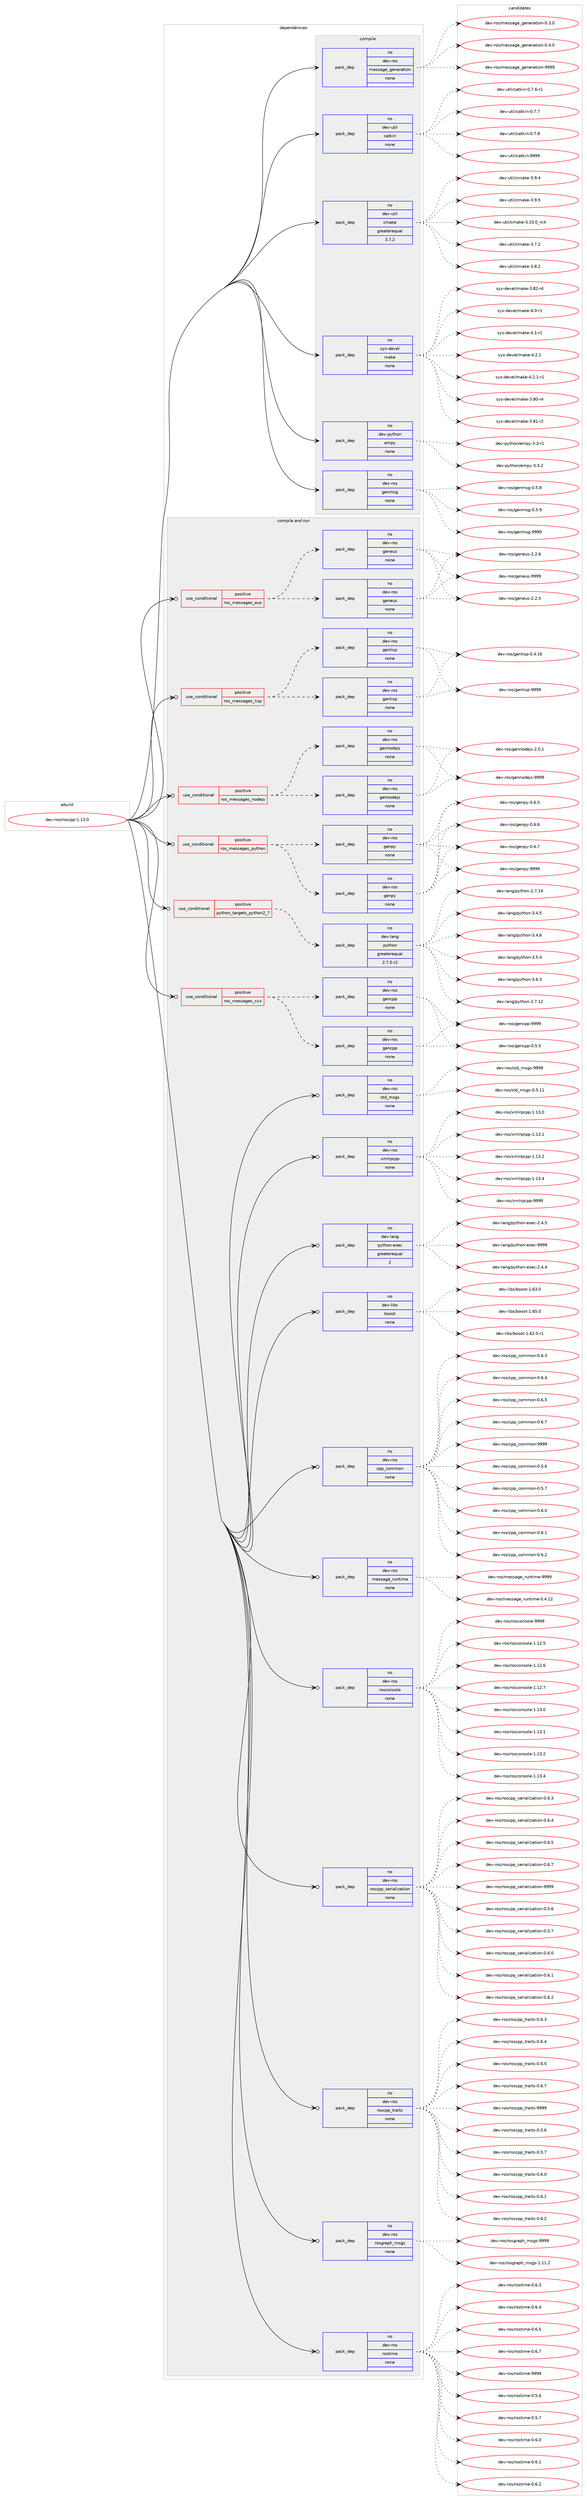 digraph prolog {

# *************
# Graph options
# *************

newrank=true;
concentrate=true;
compound=true;
graph [rankdir=LR,fontname=Helvetica,fontsize=10,ranksep=1.5];#, ranksep=2.5, nodesep=0.2];
edge  [arrowhead=vee];
node  [fontname=Helvetica,fontsize=10];

# **********
# The ebuild
# **********

subgraph cluster_leftcol {
color=gray;
rank=same;
label=<<i>ebuild</i>>;
id [label="dev-ros/roscpp-1.13.0", color=red, width=4, href="../dev-ros/roscpp-1.13.0.svg"];
}

# ****************
# The dependencies
# ****************

subgraph cluster_midcol {
color=gray;
label=<<i>dependencies</i>>;
subgraph cluster_compile {
fillcolor="#eeeeee";
style=filled;
label=<<i>compile</i>>;
subgraph pack158629 {
dependency209138 [label=<<TABLE BORDER="0" CELLBORDER="1" CELLSPACING="0" CELLPADDING="4" WIDTH="220"><TR><TD ROWSPAN="6" CELLPADDING="30">pack_dep</TD></TR><TR><TD WIDTH="110">no</TD></TR><TR><TD>dev-python</TD></TR><TR><TD>empy</TD></TR><TR><TD>none</TD></TR><TR><TD></TD></TR></TABLE>>, shape=none, color=blue];
}
id:e -> dependency209138:w [weight=20,style="solid",arrowhead="vee"];
subgraph pack158630 {
dependency209139 [label=<<TABLE BORDER="0" CELLBORDER="1" CELLSPACING="0" CELLPADDING="4" WIDTH="220"><TR><TD ROWSPAN="6" CELLPADDING="30">pack_dep</TD></TR><TR><TD WIDTH="110">no</TD></TR><TR><TD>dev-ros</TD></TR><TR><TD>genmsg</TD></TR><TR><TD>none</TD></TR><TR><TD></TD></TR></TABLE>>, shape=none, color=blue];
}
id:e -> dependency209139:w [weight=20,style="solid",arrowhead="vee"];
subgraph pack158631 {
dependency209140 [label=<<TABLE BORDER="0" CELLBORDER="1" CELLSPACING="0" CELLPADDING="4" WIDTH="220"><TR><TD ROWSPAN="6" CELLPADDING="30">pack_dep</TD></TR><TR><TD WIDTH="110">no</TD></TR><TR><TD>dev-ros</TD></TR><TR><TD>message_generation</TD></TR><TR><TD>none</TD></TR><TR><TD></TD></TR></TABLE>>, shape=none, color=blue];
}
id:e -> dependency209140:w [weight=20,style="solid",arrowhead="vee"];
subgraph pack158632 {
dependency209141 [label=<<TABLE BORDER="0" CELLBORDER="1" CELLSPACING="0" CELLPADDING="4" WIDTH="220"><TR><TD ROWSPAN="6" CELLPADDING="30">pack_dep</TD></TR><TR><TD WIDTH="110">no</TD></TR><TR><TD>dev-util</TD></TR><TR><TD>catkin</TD></TR><TR><TD>none</TD></TR><TR><TD></TD></TR></TABLE>>, shape=none, color=blue];
}
id:e -> dependency209141:w [weight=20,style="solid",arrowhead="vee"];
subgraph pack158633 {
dependency209142 [label=<<TABLE BORDER="0" CELLBORDER="1" CELLSPACING="0" CELLPADDING="4" WIDTH="220"><TR><TD ROWSPAN="6" CELLPADDING="30">pack_dep</TD></TR><TR><TD WIDTH="110">no</TD></TR><TR><TD>dev-util</TD></TR><TR><TD>cmake</TD></TR><TR><TD>greaterequal</TD></TR><TR><TD>3.7.2</TD></TR></TABLE>>, shape=none, color=blue];
}
id:e -> dependency209142:w [weight=20,style="solid",arrowhead="vee"];
subgraph pack158634 {
dependency209143 [label=<<TABLE BORDER="0" CELLBORDER="1" CELLSPACING="0" CELLPADDING="4" WIDTH="220"><TR><TD ROWSPAN="6" CELLPADDING="30">pack_dep</TD></TR><TR><TD WIDTH="110">no</TD></TR><TR><TD>sys-devel</TD></TR><TR><TD>make</TD></TR><TR><TD>none</TD></TR><TR><TD></TD></TR></TABLE>>, shape=none, color=blue];
}
id:e -> dependency209143:w [weight=20,style="solid",arrowhead="vee"];
}
subgraph cluster_compileandrun {
fillcolor="#eeeeee";
style=filled;
label=<<i>compile and run</i>>;
subgraph cond46522 {
dependency209144 [label=<<TABLE BORDER="0" CELLBORDER="1" CELLSPACING="0" CELLPADDING="4"><TR><TD ROWSPAN="3" CELLPADDING="10">use_conditional</TD></TR><TR><TD>positive</TD></TR><TR><TD>python_targets_python2_7</TD></TR></TABLE>>, shape=none, color=red];
subgraph pack158635 {
dependency209145 [label=<<TABLE BORDER="0" CELLBORDER="1" CELLSPACING="0" CELLPADDING="4" WIDTH="220"><TR><TD ROWSPAN="6" CELLPADDING="30">pack_dep</TD></TR><TR><TD WIDTH="110">no</TD></TR><TR><TD>dev-lang</TD></TR><TR><TD>python</TD></TR><TR><TD>greaterequal</TD></TR><TR><TD>2.7.5-r2</TD></TR></TABLE>>, shape=none, color=blue];
}
dependency209144:e -> dependency209145:w [weight=20,style="dashed",arrowhead="vee"];
}
id:e -> dependency209144:w [weight=20,style="solid",arrowhead="odotvee"];
subgraph cond46523 {
dependency209146 [label=<<TABLE BORDER="0" CELLBORDER="1" CELLSPACING="0" CELLPADDING="4"><TR><TD ROWSPAN="3" CELLPADDING="10">use_conditional</TD></TR><TR><TD>positive</TD></TR><TR><TD>ros_messages_cxx</TD></TR></TABLE>>, shape=none, color=red];
subgraph pack158636 {
dependency209147 [label=<<TABLE BORDER="0" CELLBORDER="1" CELLSPACING="0" CELLPADDING="4" WIDTH="220"><TR><TD ROWSPAN="6" CELLPADDING="30">pack_dep</TD></TR><TR><TD WIDTH="110">no</TD></TR><TR><TD>dev-ros</TD></TR><TR><TD>gencpp</TD></TR><TR><TD>none</TD></TR><TR><TD></TD></TR></TABLE>>, shape=none, color=blue];
}
dependency209146:e -> dependency209147:w [weight=20,style="dashed",arrowhead="vee"];
subgraph pack158637 {
dependency209148 [label=<<TABLE BORDER="0" CELLBORDER="1" CELLSPACING="0" CELLPADDING="4" WIDTH="220"><TR><TD ROWSPAN="6" CELLPADDING="30">pack_dep</TD></TR><TR><TD WIDTH="110">no</TD></TR><TR><TD>dev-ros</TD></TR><TR><TD>gencpp</TD></TR><TR><TD>none</TD></TR><TR><TD></TD></TR></TABLE>>, shape=none, color=blue];
}
dependency209146:e -> dependency209148:w [weight=20,style="dashed",arrowhead="vee"];
}
id:e -> dependency209146:w [weight=20,style="solid",arrowhead="odotvee"];
subgraph cond46524 {
dependency209149 [label=<<TABLE BORDER="0" CELLBORDER="1" CELLSPACING="0" CELLPADDING="4"><TR><TD ROWSPAN="3" CELLPADDING="10">use_conditional</TD></TR><TR><TD>positive</TD></TR><TR><TD>ros_messages_eus</TD></TR></TABLE>>, shape=none, color=red];
subgraph pack158638 {
dependency209150 [label=<<TABLE BORDER="0" CELLBORDER="1" CELLSPACING="0" CELLPADDING="4" WIDTH="220"><TR><TD ROWSPAN="6" CELLPADDING="30">pack_dep</TD></TR><TR><TD WIDTH="110">no</TD></TR><TR><TD>dev-ros</TD></TR><TR><TD>geneus</TD></TR><TR><TD>none</TD></TR><TR><TD></TD></TR></TABLE>>, shape=none, color=blue];
}
dependency209149:e -> dependency209150:w [weight=20,style="dashed",arrowhead="vee"];
subgraph pack158639 {
dependency209151 [label=<<TABLE BORDER="0" CELLBORDER="1" CELLSPACING="0" CELLPADDING="4" WIDTH="220"><TR><TD ROWSPAN="6" CELLPADDING="30">pack_dep</TD></TR><TR><TD WIDTH="110">no</TD></TR><TR><TD>dev-ros</TD></TR><TR><TD>geneus</TD></TR><TR><TD>none</TD></TR><TR><TD></TD></TR></TABLE>>, shape=none, color=blue];
}
dependency209149:e -> dependency209151:w [weight=20,style="dashed",arrowhead="vee"];
}
id:e -> dependency209149:w [weight=20,style="solid",arrowhead="odotvee"];
subgraph cond46525 {
dependency209152 [label=<<TABLE BORDER="0" CELLBORDER="1" CELLSPACING="0" CELLPADDING="4"><TR><TD ROWSPAN="3" CELLPADDING="10">use_conditional</TD></TR><TR><TD>positive</TD></TR><TR><TD>ros_messages_lisp</TD></TR></TABLE>>, shape=none, color=red];
subgraph pack158640 {
dependency209153 [label=<<TABLE BORDER="0" CELLBORDER="1" CELLSPACING="0" CELLPADDING="4" WIDTH="220"><TR><TD ROWSPAN="6" CELLPADDING="30">pack_dep</TD></TR><TR><TD WIDTH="110">no</TD></TR><TR><TD>dev-ros</TD></TR><TR><TD>genlisp</TD></TR><TR><TD>none</TD></TR><TR><TD></TD></TR></TABLE>>, shape=none, color=blue];
}
dependency209152:e -> dependency209153:w [weight=20,style="dashed",arrowhead="vee"];
subgraph pack158641 {
dependency209154 [label=<<TABLE BORDER="0" CELLBORDER="1" CELLSPACING="0" CELLPADDING="4" WIDTH="220"><TR><TD ROWSPAN="6" CELLPADDING="30">pack_dep</TD></TR><TR><TD WIDTH="110">no</TD></TR><TR><TD>dev-ros</TD></TR><TR><TD>genlisp</TD></TR><TR><TD>none</TD></TR><TR><TD></TD></TR></TABLE>>, shape=none, color=blue];
}
dependency209152:e -> dependency209154:w [weight=20,style="dashed",arrowhead="vee"];
}
id:e -> dependency209152:w [weight=20,style="solid",arrowhead="odotvee"];
subgraph cond46526 {
dependency209155 [label=<<TABLE BORDER="0" CELLBORDER="1" CELLSPACING="0" CELLPADDING="4"><TR><TD ROWSPAN="3" CELLPADDING="10">use_conditional</TD></TR><TR><TD>positive</TD></TR><TR><TD>ros_messages_nodejs</TD></TR></TABLE>>, shape=none, color=red];
subgraph pack158642 {
dependency209156 [label=<<TABLE BORDER="0" CELLBORDER="1" CELLSPACING="0" CELLPADDING="4" WIDTH="220"><TR><TD ROWSPAN="6" CELLPADDING="30">pack_dep</TD></TR><TR><TD WIDTH="110">no</TD></TR><TR><TD>dev-ros</TD></TR><TR><TD>gennodejs</TD></TR><TR><TD>none</TD></TR><TR><TD></TD></TR></TABLE>>, shape=none, color=blue];
}
dependency209155:e -> dependency209156:w [weight=20,style="dashed",arrowhead="vee"];
subgraph pack158643 {
dependency209157 [label=<<TABLE BORDER="0" CELLBORDER="1" CELLSPACING="0" CELLPADDING="4" WIDTH="220"><TR><TD ROWSPAN="6" CELLPADDING="30">pack_dep</TD></TR><TR><TD WIDTH="110">no</TD></TR><TR><TD>dev-ros</TD></TR><TR><TD>gennodejs</TD></TR><TR><TD>none</TD></TR><TR><TD></TD></TR></TABLE>>, shape=none, color=blue];
}
dependency209155:e -> dependency209157:w [weight=20,style="dashed",arrowhead="vee"];
}
id:e -> dependency209155:w [weight=20,style="solid",arrowhead="odotvee"];
subgraph cond46527 {
dependency209158 [label=<<TABLE BORDER="0" CELLBORDER="1" CELLSPACING="0" CELLPADDING="4"><TR><TD ROWSPAN="3" CELLPADDING="10">use_conditional</TD></TR><TR><TD>positive</TD></TR><TR><TD>ros_messages_python</TD></TR></TABLE>>, shape=none, color=red];
subgraph pack158644 {
dependency209159 [label=<<TABLE BORDER="0" CELLBORDER="1" CELLSPACING="0" CELLPADDING="4" WIDTH="220"><TR><TD ROWSPAN="6" CELLPADDING="30">pack_dep</TD></TR><TR><TD WIDTH="110">no</TD></TR><TR><TD>dev-ros</TD></TR><TR><TD>genpy</TD></TR><TR><TD>none</TD></TR><TR><TD></TD></TR></TABLE>>, shape=none, color=blue];
}
dependency209158:e -> dependency209159:w [weight=20,style="dashed",arrowhead="vee"];
subgraph pack158645 {
dependency209160 [label=<<TABLE BORDER="0" CELLBORDER="1" CELLSPACING="0" CELLPADDING="4" WIDTH="220"><TR><TD ROWSPAN="6" CELLPADDING="30">pack_dep</TD></TR><TR><TD WIDTH="110">no</TD></TR><TR><TD>dev-ros</TD></TR><TR><TD>genpy</TD></TR><TR><TD>none</TD></TR><TR><TD></TD></TR></TABLE>>, shape=none, color=blue];
}
dependency209158:e -> dependency209160:w [weight=20,style="dashed",arrowhead="vee"];
}
id:e -> dependency209158:w [weight=20,style="solid",arrowhead="odotvee"];
subgraph pack158646 {
dependency209161 [label=<<TABLE BORDER="0" CELLBORDER="1" CELLSPACING="0" CELLPADDING="4" WIDTH="220"><TR><TD ROWSPAN="6" CELLPADDING="30">pack_dep</TD></TR><TR><TD WIDTH="110">no</TD></TR><TR><TD>dev-lang</TD></TR><TR><TD>python-exec</TD></TR><TR><TD>greaterequal</TD></TR><TR><TD>2</TD></TR></TABLE>>, shape=none, color=blue];
}
id:e -> dependency209161:w [weight=20,style="solid",arrowhead="odotvee"];
subgraph pack158647 {
dependency209162 [label=<<TABLE BORDER="0" CELLBORDER="1" CELLSPACING="0" CELLPADDING="4" WIDTH="220"><TR><TD ROWSPAN="6" CELLPADDING="30">pack_dep</TD></TR><TR><TD WIDTH="110">no</TD></TR><TR><TD>dev-libs</TD></TR><TR><TD>boost</TD></TR><TR><TD>none</TD></TR><TR><TD></TD></TR></TABLE>>, shape=none, color=blue];
}
id:e -> dependency209162:w [weight=20,style="solid",arrowhead="odotvee"];
subgraph pack158648 {
dependency209163 [label=<<TABLE BORDER="0" CELLBORDER="1" CELLSPACING="0" CELLPADDING="4" WIDTH="220"><TR><TD ROWSPAN="6" CELLPADDING="30">pack_dep</TD></TR><TR><TD WIDTH="110">no</TD></TR><TR><TD>dev-ros</TD></TR><TR><TD>cpp_common</TD></TR><TR><TD>none</TD></TR><TR><TD></TD></TR></TABLE>>, shape=none, color=blue];
}
id:e -> dependency209163:w [weight=20,style="solid",arrowhead="odotvee"];
subgraph pack158649 {
dependency209164 [label=<<TABLE BORDER="0" CELLBORDER="1" CELLSPACING="0" CELLPADDING="4" WIDTH="220"><TR><TD ROWSPAN="6" CELLPADDING="30">pack_dep</TD></TR><TR><TD WIDTH="110">no</TD></TR><TR><TD>dev-ros</TD></TR><TR><TD>message_runtime</TD></TR><TR><TD>none</TD></TR><TR><TD></TD></TR></TABLE>>, shape=none, color=blue];
}
id:e -> dependency209164:w [weight=20,style="solid",arrowhead="odotvee"];
subgraph pack158650 {
dependency209165 [label=<<TABLE BORDER="0" CELLBORDER="1" CELLSPACING="0" CELLPADDING="4" WIDTH="220"><TR><TD ROWSPAN="6" CELLPADDING="30">pack_dep</TD></TR><TR><TD WIDTH="110">no</TD></TR><TR><TD>dev-ros</TD></TR><TR><TD>rosconsole</TD></TR><TR><TD>none</TD></TR><TR><TD></TD></TR></TABLE>>, shape=none, color=blue];
}
id:e -> dependency209165:w [weight=20,style="solid",arrowhead="odotvee"];
subgraph pack158651 {
dependency209166 [label=<<TABLE BORDER="0" CELLBORDER="1" CELLSPACING="0" CELLPADDING="4" WIDTH="220"><TR><TD ROWSPAN="6" CELLPADDING="30">pack_dep</TD></TR><TR><TD WIDTH="110">no</TD></TR><TR><TD>dev-ros</TD></TR><TR><TD>roscpp_serialization</TD></TR><TR><TD>none</TD></TR><TR><TD></TD></TR></TABLE>>, shape=none, color=blue];
}
id:e -> dependency209166:w [weight=20,style="solid",arrowhead="odotvee"];
subgraph pack158652 {
dependency209167 [label=<<TABLE BORDER="0" CELLBORDER="1" CELLSPACING="0" CELLPADDING="4" WIDTH="220"><TR><TD ROWSPAN="6" CELLPADDING="30">pack_dep</TD></TR><TR><TD WIDTH="110">no</TD></TR><TR><TD>dev-ros</TD></TR><TR><TD>roscpp_traits</TD></TR><TR><TD>none</TD></TR><TR><TD></TD></TR></TABLE>>, shape=none, color=blue];
}
id:e -> dependency209167:w [weight=20,style="solid",arrowhead="odotvee"];
subgraph pack158653 {
dependency209168 [label=<<TABLE BORDER="0" CELLBORDER="1" CELLSPACING="0" CELLPADDING="4" WIDTH="220"><TR><TD ROWSPAN="6" CELLPADDING="30">pack_dep</TD></TR><TR><TD WIDTH="110">no</TD></TR><TR><TD>dev-ros</TD></TR><TR><TD>rosgraph_msgs</TD></TR><TR><TD>none</TD></TR><TR><TD></TD></TR></TABLE>>, shape=none, color=blue];
}
id:e -> dependency209168:w [weight=20,style="solid",arrowhead="odotvee"];
subgraph pack158654 {
dependency209169 [label=<<TABLE BORDER="0" CELLBORDER="1" CELLSPACING="0" CELLPADDING="4" WIDTH="220"><TR><TD ROWSPAN="6" CELLPADDING="30">pack_dep</TD></TR><TR><TD WIDTH="110">no</TD></TR><TR><TD>dev-ros</TD></TR><TR><TD>rostime</TD></TR><TR><TD>none</TD></TR><TR><TD></TD></TR></TABLE>>, shape=none, color=blue];
}
id:e -> dependency209169:w [weight=20,style="solid",arrowhead="odotvee"];
subgraph pack158655 {
dependency209170 [label=<<TABLE BORDER="0" CELLBORDER="1" CELLSPACING="0" CELLPADDING="4" WIDTH="220"><TR><TD ROWSPAN="6" CELLPADDING="30">pack_dep</TD></TR><TR><TD WIDTH="110">no</TD></TR><TR><TD>dev-ros</TD></TR><TR><TD>std_msgs</TD></TR><TR><TD>none</TD></TR><TR><TD></TD></TR></TABLE>>, shape=none, color=blue];
}
id:e -> dependency209170:w [weight=20,style="solid",arrowhead="odotvee"];
subgraph pack158656 {
dependency209171 [label=<<TABLE BORDER="0" CELLBORDER="1" CELLSPACING="0" CELLPADDING="4" WIDTH="220"><TR><TD ROWSPAN="6" CELLPADDING="30">pack_dep</TD></TR><TR><TD WIDTH="110">no</TD></TR><TR><TD>dev-ros</TD></TR><TR><TD>xmlrpcpp</TD></TR><TR><TD>none</TD></TR><TR><TD></TD></TR></TABLE>>, shape=none, color=blue];
}
id:e -> dependency209171:w [weight=20,style="solid",arrowhead="odotvee"];
}
subgraph cluster_run {
fillcolor="#eeeeee";
style=filled;
label=<<i>run</i>>;
}
}

# **************
# The candidates
# **************

subgraph cluster_choices {
rank=same;
color=gray;
label=<<i>candidates</i>>;

subgraph choice158629 {
color=black;
nodesep=1;
choice1001011184511212111610411111047101109112121455146514511449 [label="dev-python/empy-3.3-r1", color=red, width=4,href="../dev-python/empy-3.3-r1.svg"];
choice1001011184511212111610411111047101109112121455146514650 [label="dev-python/empy-3.3.2", color=red, width=4,href="../dev-python/empy-3.3.2.svg"];
dependency209138:e -> choice1001011184511212111610411111047101109112121455146514511449:w [style=dotted,weight="100"];
dependency209138:e -> choice1001011184511212111610411111047101109112121455146514650:w [style=dotted,weight="100"];
}
subgraph choice158630 {
color=black;
nodesep=1;
choice1001011184511411111547103101110109115103454846534656 [label="dev-ros/genmsg-0.5.8", color=red, width=4,href="../dev-ros/genmsg-0.5.8.svg"];
choice1001011184511411111547103101110109115103454846534657 [label="dev-ros/genmsg-0.5.9", color=red, width=4,href="../dev-ros/genmsg-0.5.9.svg"];
choice10010111845114111115471031011101091151034557575757 [label="dev-ros/genmsg-9999", color=red, width=4,href="../dev-ros/genmsg-9999.svg"];
dependency209139:e -> choice1001011184511411111547103101110109115103454846534656:w [style=dotted,weight="100"];
dependency209139:e -> choice1001011184511411111547103101110109115103454846534657:w [style=dotted,weight="100"];
dependency209139:e -> choice10010111845114111115471031011101091151034557575757:w [style=dotted,weight="100"];
}
subgraph choice158631 {
color=black;
nodesep=1;
choice1001011184511411111547109101115115971031019510310111010111497116105111110454846514648 [label="dev-ros/message_generation-0.3.0", color=red, width=4,href="../dev-ros/message_generation-0.3.0.svg"];
choice1001011184511411111547109101115115971031019510310111010111497116105111110454846524648 [label="dev-ros/message_generation-0.4.0", color=red, width=4,href="../dev-ros/message_generation-0.4.0.svg"];
choice10010111845114111115471091011151159710310195103101110101114971161051111104557575757 [label="dev-ros/message_generation-9999", color=red, width=4,href="../dev-ros/message_generation-9999.svg"];
dependency209140:e -> choice1001011184511411111547109101115115971031019510310111010111497116105111110454846514648:w [style=dotted,weight="100"];
dependency209140:e -> choice1001011184511411111547109101115115971031019510310111010111497116105111110454846524648:w [style=dotted,weight="100"];
dependency209140:e -> choice10010111845114111115471091011151159710310195103101110101114971161051111104557575757:w [style=dotted,weight="100"];
}
subgraph choice158632 {
color=black;
nodesep=1;
choice100101118451171161051084799971161071051104548465546544511449 [label="dev-util/catkin-0.7.6-r1", color=red, width=4,href="../dev-util/catkin-0.7.6-r1.svg"];
choice10010111845117116105108479997116107105110454846554655 [label="dev-util/catkin-0.7.7", color=red, width=4,href="../dev-util/catkin-0.7.7.svg"];
choice10010111845117116105108479997116107105110454846554656 [label="dev-util/catkin-0.7.8", color=red, width=4,href="../dev-util/catkin-0.7.8.svg"];
choice100101118451171161051084799971161071051104557575757 [label="dev-util/catkin-9999", color=red, width=4,href="../dev-util/catkin-9999.svg"];
dependency209141:e -> choice100101118451171161051084799971161071051104548465546544511449:w [style=dotted,weight="100"];
dependency209141:e -> choice10010111845117116105108479997116107105110454846554655:w [style=dotted,weight="100"];
dependency209141:e -> choice10010111845117116105108479997116107105110454846554656:w [style=dotted,weight="100"];
dependency209141:e -> choice100101118451171161051084799971161071051104557575757:w [style=dotted,weight="100"];
}
subgraph choice158633 {
color=black;
nodesep=1;
choice1001011184511711610510847991099710710145514649484648951149952 [label="dev-util/cmake-3.10.0_rc4", color=red, width=4,href="../dev-util/cmake-3.10.0_rc4.svg"];
choice10010111845117116105108479910997107101455146554650 [label="dev-util/cmake-3.7.2", color=red, width=4,href="../dev-util/cmake-3.7.2.svg"];
choice10010111845117116105108479910997107101455146564650 [label="dev-util/cmake-3.8.2", color=red, width=4,href="../dev-util/cmake-3.8.2.svg"];
choice10010111845117116105108479910997107101455146574652 [label="dev-util/cmake-3.9.4", color=red, width=4,href="../dev-util/cmake-3.9.4.svg"];
choice10010111845117116105108479910997107101455146574653 [label="dev-util/cmake-3.9.5", color=red, width=4,href="../dev-util/cmake-3.9.5.svg"];
dependency209142:e -> choice1001011184511711610510847991099710710145514649484648951149952:w [style=dotted,weight="100"];
dependency209142:e -> choice10010111845117116105108479910997107101455146554650:w [style=dotted,weight="100"];
dependency209142:e -> choice10010111845117116105108479910997107101455146564650:w [style=dotted,weight="100"];
dependency209142:e -> choice10010111845117116105108479910997107101455146574652:w [style=dotted,weight="100"];
dependency209142:e -> choice10010111845117116105108479910997107101455146574653:w [style=dotted,weight="100"];
}
subgraph choice158634 {
color=black;
nodesep=1;
choice11512111545100101118101108471099710710145514656484511452 [label="sys-devel/make-3.80-r4", color=red, width=4,href="../sys-devel/make-3.80-r4.svg"];
choice11512111545100101118101108471099710710145514656494511450 [label="sys-devel/make-3.81-r2", color=red, width=4,href="../sys-devel/make-3.81-r2.svg"];
choice11512111545100101118101108471099710710145514656504511452 [label="sys-devel/make-3.82-r4", color=red, width=4,href="../sys-devel/make-3.82-r4.svg"];
choice115121115451001011181011084710997107101455246484511449 [label="sys-devel/make-4.0-r1", color=red, width=4,href="../sys-devel/make-4.0-r1.svg"];
choice115121115451001011181011084710997107101455246494511449 [label="sys-devel/make-4.1-r1", color=red, width=4,href="../sys-devel/make-4.1-r1.svg"];
choice115121115451001011181011084710997107101455246504649 [label="sys-devel/make-4.2.1", color=red, width=4,href="../sys-devel/make-4.2.1.svg"];
choice1151211154510010111810110847109971071014552465046494511449 [label="sys-devel/make-4.2.1-r1", color=red, width=4,href="../sys-devel/make-4.2.1-r1.svg"];
dependency209143:e -> choice11512111545100101118101108471099710710145514656484511452:w [style=dotted,weight="100"];
dependency209143:e -> choice11512111545100101118101108471099710710145514656494511450:w [style=dotted,weight="100"];
dependency209143:e -> choice11512111545100101118101108471099710710145514656504511452:w [style=dotted,weight="100"];
dependency209143:e -> choice115121115451001011181011084710997107101455246484511449:w [style=dotted,weight="100"];
dependency209143:e -> choice115121115451001011181011084710997107101455246494511449:w [style=dotted,weight="100"];
dependency209143:e -> choice115121115451001011181011084710997107101455246504649:w [style=dotted,weight="100"];
dependency209143:e -> choice1151211154510010111810110847109971071014552465046494511449:w [style=dotted,weight="100"];
}
subgraph choice158635 {
color=black;
nodesep=1;
choice10010111845108971101034711212111610411111045504655464950 [label="dev-lang/python-2.7.12", color=red, width=4,href="../dev-lang/python-2.7.12.svg"];
choice10010111845108971101034711212111610411111045504655464952 [label="dev-lang/python-2.7.14", color=red, width=4,href="../dev-lang/python-2.7.14.svg"];
choice100101118451089711010347112121116104111110455146524653 [label="dev-lang/python-3.4.5", color=red, width=4,href="../dev-lang/python-3.4.5.svg"];
choice100101118451089711010347112121116104111110455146524654 [label="dev-lang/python-3.4.6", color=red, width=4,href="../dev-lang/python-3.4.6.svg"];
choice100101118451089711010347112121116104111110455146534652 [label="dev-lang/python-3.5.4", color=red, width=4,href="../dev-lang/python-3.5.4.svg"];
choice100101118451089711010347112121116104111110455146544651 [label="dev-lang/python-3.6.3", color=red, width=4,href="../dev-lang/python-3.6.3.svg"];
dependency209145:e -> choice10010111845108971101034711212111610411111045504655464950:w [style=dotted,weight="100"];
dependency209145:e -> choice10010111845108971101034711212111610411111045504655464952:w [style=dotted,weight="100"];
dependency209145:e -> choice100101118451089711010347112121116104111110455146524653:w [style=dotted,weight="100"];
dependency209145:e -> choice100101118451089711010347112121116104111110455146524654:w [style=dotted,weight="100"];
dependency209145:e -> choice100101118451089711010347112121116104111110455146534652:w [style=dotted,weight="100"];
dependency209145:e -> choice100101118451089711010347112121116104111110455146544651:w [style=dotted,weight="100"];
}
subgraph choice158636 {
color=black;
nodesep=1;
choice100101118451141111154710310111099112112454846534653 [label="dev-ros/gencpp-0.5.5", color=red, width=4,href="../dev-ros/gencpp-0.5.5.svg"];
choice1001011184511411111547103101110991121124557575757 [label="dev-ros/gencpp-9999", color=red, width=4,href="../dev-ros/gencpp-9999.svg"];
dependency209147:e -> choice100101118451141111154710310111099112112454846534653:w [style=dotted,weight="100"];
dependency209147:e -> choice1001011184511411111547103101110991121124557575757:w [style=dotted,weight="100"];
}
subgraph choice158637 {
color=black;
nodesep=1;
choice100101118451141111154710310111099112112454846534653 [label="dev-ros/gencpp-0.5.5", color=red, width=4,href="../dev-ros/gencpp-0.5.5.svg"];
choice1001011184511411111547103101110991121124557575757 [label="dev-ros/gencpp-9999", color=red, width=4,href="../dev-ros/gencpp-9999.svg"];
dependency209148:e -> choice100101118451141111154710310111099112112454846534653:w [style=dotted,weight="100"];
dependency209148:e -> choice1001011184511411111547103101110991121124557575757:w [style=dotted,weight="100"];
}
subgraph choice158638 {
color=black;
nodesep=1;
choice1001011184511411111547103101110101117115455046504653 [label="dev-ros/geneus-2.2.5", color=red, width=4,href="../dev-ros/geneus-2.2.5.svg"];
choice1001011184511411111547103101110101117115455046504654 [label="dev-ros/geneus-2.2.6", color=red, width=4,href="../dev-ros/geneus-2.2.6.svg"];
choice10010111845114111115471031011101011171154557575757 [label="dev-ros/geneus-9999", color=red, width=4,href="../dev-ros/geneus-9999.svg"];
dependency209150:e -> choice1001011184511411111547103101110101117115455046504653:w [style=dotted,weight="100"];
dependency209150:e -> choice1001011184511411111547103101110101117115455046504654:w [style=dotted,weight="100"];
dependency209150:e -> choice10010111845114111115471031011101011171154557575757:w [style=dotted,weight="100"];
}
subgraph choice158639 {
color=black;
nodesep=1;
choice1001011184511411111547103101110101117115455046504653 [label="dev-ros/geneus-2.2.5", color=red, width=4,href="../dev-ros/geneus-2.2.5.svg"];
choice1001011184511411111547103101110101117115455046504654 [label="dev-ros/geneus-2.2.6", color=red, width=4,href="../dev-ros/geneus-2.2.6.svg"];
choice10010111845114111115471031011101011171154557575757 [label="dev-ros/geneus-9999", color=red, width=4,href="../dev-ros/geneus-9999.svg"];
dependency209151:e -> choice1001011184511411111547103101110101117115455046504653:w [style=dotted,weight="100"];
dependency209151:e -> choice1001011184511411111547103101110101117115455046504654:w [style=dotted,weight="100"];
dependency209151:e -> choice10010111845114111115471031011101011171154557575757:w [style=dotted,weight="100"];
}
subgraph choice158640 {
color=black;
nodesep=1;
choice100101118451141111154710310111010810511511245484652464954 [label="dev-ros/genlisp-0.4.16", color=red, width=4,href="../dev-ros/genlisp-0.4.16.svg"];
choice10010111845114111115471031011101081051151124557575757 [label="dev-ros/genlisp-9999", color=red, width=4,href="../dev-ros/genlisp-9999.svg"];
dependency209153:e -> choice100101118451141111154710310111010810511511245484652464954:w [style=dotted,weight="100"];
dependency209153:e -> choice10010111845114111115471031011101081051151124557575757:w [style=dotted,weight="100"];
}
subgraph choice158641 {
color=black;
nodesep=1;
choice100101118451141111154710310111010810511511245484652464954 [label="dev-ros/genlisp-0.4.16", color=red, width=4,href="../dev-ros/genlisp-0.4.16.svg"];
choice10010111845114111115471031011101081051151124557575757 [label="dev-ros/genlisp-9999", color=red, width=4,href="../dev-ros/genlisp-9999.svg"];
dependency209154:e -> choice100101118451141111154710310111010810511511245484652464954:w [style=dotted,weight="100"];
dependency209154:e -> choice10010111845114111115471031011101081051151124557575757:w [style=dotted,weight="100"];
}
subgraph choice158642 {
color=black;
nodesep=1;
choice1001011184511411111547103101110110111100101106115455046484649 [label="dev-ros/gennodejs-2.0.1", color=red, width=4,href="../dev-ros/gennodejs-2.0.1.svg"];
choice10010111845114111115471031011101101111001011061154557575757 [label="dev-ros/gennodejs-9999", color=red, width=4,href="../dev-ros/gennodejs-9999.svg"];
dependency209156:e -> choice1001011184511411111547103101110110111100101106115455046484649:w [style=dotted,weight="100"];
dependency209156:e -> choice10010111845114111115471031011101101111001011061154557575757:w [style=dotted,weight="100"];
}
subgraph choice158643 {
color=black;
nodesep=1;
choice1001011184511411111547103101110110111100101106115455046484649 [label="dev-ros/gennodejs-2.0.1", color=red, width=4,href="../dev-ros/gennodejs-2.0.1.svg"];
choice10010111845114111115471031011101101111001011061154557575757 [label="dev-ros/gennodejs-9999", color=red, width=4,href="../dev-ros/gennodejs-9999.svg"];
dependency209157:e -> choice1001011184511411111547103101110110111100101106115455046484649:w [style=dotted,weight="100"];
dependency209157:e -> choice10010111845114111115471031011101101111001011061154557575757:w [style=dotted,weight="100"];
}
subgraph choice158644 {
color=black;
nodesep=1;
choice1001011184511411111547103101110112121454846544653 [label="dev-ros/genpy-0.6.5", color=red, width=4,href="../dev-ros/genpy-0.6.5.svg"];
choice1001011184511411111547103101110112121454846544654 [label="dev-ros/genpy-0.6.6", color=red, width=4,href="../dev-ros/genpy-0.6.6.svg"];
choice1001011184511411111547103101110112121454846544655 [label="dev-ros/genpy-0.6.7", color=red, width=4,href="../dev-ros/genpy-0.6.7.svg"];
choice10010111845114111115471031011101121214557575757 [label="dev-ros/genpy-9999", color=red, width=4,href="../dev-ros/genpy-9999.svg"];
dependency209159:e -> choice1001011184511411111547103101110112121454846544653:w [style=dotted,weight="100"];
dependency209159:e -> choice1001011184511411111547103101110112121454846544654:w [style=dotted,weight="100"];
dependency209159:e -> choice1001011184511411111547103101110112121454846544655:w [style=dotted,weight="100"];
dependency209159:e -> choice10010111845114111115471031011101121214557575757:w [style=dotted,weight="100"];
}
subgraph choice158645 {
color=black;
nodesep=1;
choice1001011184511411111547103101110112121454846544653 [label="dev-ros/genpy-0.6.5", color=red, width=4,href="../dev-ros/genpy-0.6.5.svg"];
choice1001011184511411111547103101110112121454846544654 [label="dev-ros/genpy-0.6.6", color=red, width=4,href="../dev-ros/genpy-0.6.6.svg"];
choice1001011184511411111547103101110112121454846544655 [label="dev-ros/genpy-0.6.7", color=red, width=4,href="../dev-ros/genpy-0.6.7.svg"];
choice10010111845114111115471031011101121214557575757 [label="dev-ros/genpy-9999", color=red, width=4,href="../dev-ros/genpy-9999.svg"];
dependency209160:e -> choice1001011184511411111547103101110112121454846544653:w [style=dotted,weight="100"];
dependency209160:e -> choice1001011184511411111547103101110112121454846544654:w [style=dotted,weight="100"];
dependency209160:e -> choice1001011184511411111547103101110112121454846544655:w [style=dotted,weight="100"];
dependency209160:e -> choice10010111845114111115471031011101121214557575757:w [style=dotted,weight="100"];
}
subgraph choice158646 {
color=black;
nodesep=1;
choice1001011184510897110103471121211161041111104510112010199455046524652 [label="dev-lang/python-exec-2.4.4", color=red, width=4,href="../dev-lang/python-exec-2.4.4.svg"];
choice1001011184510897110103471121211161041111104510112010199455046524653 [label="dev-lang/python-exec-2.4.5", color=red, width=4,href="../dev-lang/python-exec-2.4.5.svg"];
choice10010111845108971101034711212111610411111045101120101994557575757 [label="dev-lang/python-exec-9999", color=red, width=4,href="../dev-lang/python-exec-9999.svg"];
dependency209161:e -> choice1001011184510897110103471121211161041111104510112010199455046524652:w [style=dotted,weight="100"];
dependency209161:e -> choice1001011184510897110103471121211161041111104510112010199455046524653:w [style=dotted,weight="100"];
dependency209161:e -> choice10010111845108971101034711212111610411111045101120101994557575757:w [style=dotted,weight="100"];
}
subgraph choice158647 {
color=black;
nodesep=1;
choice10010111845108105981154798111111115116454946545046484511449 [label="dev-libs/boost-1.62.0-r1", color=red, width=4,href="../dev-libs/boost-1.62.0-r1.svg"];
choice1001011184510810598115479811111111511645494654514648 [label="dev-libs/boost-1.63.0", color=red, width=4,href="../dev-libs/boost-1.63.0.svg"];
choice1001011184510810598115479811111111511645494654534648 [label="dev-libs/boost-1.65.0", color=red, width=4,href="../dev-libs/boost-1.65.0.svg"];
dependency209162:e -> choice10010111845108105981154798111111115116454946545046484511449:w [style=dotted,weight="100"];
dependency209162:e -> choice1001011184510810598115479811111111511645494654514648:w [style=dotted,weight="100"];
dependency209162:e -> choice1001011184510810598115479811111111511645494654534648:w [style=dotted,weight="100"];
}
subgraph choice158648 {
color=black;
nodesep=1;
choice1001011184511411111547991121129599111109109111110454846534654 [label="dev-ros/cpp_common-0.5.6", color=red, width=4,href="../dev-ros/cpp_common-0.5.6.svg"];
choice1001011184511411111547991121129599111109109111110454846534655 [label="dev-ros/cpp_common-0.5.7", color=red, width=4,href="../dev-ros/cpp_common-0.5.7.svg"];
choice1001011184511411111547991121129599111109109111110454846544648 [label="dev-ros/cpp_common-0.6.0", color=red, width=4,href="../dev-ros/cpp_common-0.6.0.svg"];
choice1001011184511411111547991121129599111109109111110454846544649 [label="dev-ros/cpp_common-0.6.1", color=red, width=4,href="../dev-ros/cpp_common-0.6.1.svg"];
choice1001011184511411111547991121129599111109109111110454846544650 [label="dev-ros/cpp_common-0.6.2", color=red, width=4,href="../dev-ros/cpp_common-0.6.2.svg"];
choice1001011184511411111547991121129599111109109111110454846544651 [label="dev-ros/cpp_common-0.6.3", color=red, width=4,href="../dev-ros/cpp_common-0.6.3.svg"];
choice1001011184511411111547991121129599111109109111110454846544652 [label="dev-ros/cpp_common-0.6.4", color=red, width=4,href="../dev-ros/cpp_common-0.6.4.svg"];
choice1001011184511411111547991121129599111109109111110454846544653 [label="dev-ros/cpp_common-0.6.5", color=red, width=4,href="../dev-ros/cpp_common-0.6.5.svg"];
choice1001011184511411111547991121129599111109109111110454846544655 [label="dev-ros/cpp_common-0.6.7", color=red, width=4,href="../dev-ros/cpp_common-0.6.7.svg"];
choice10010111845114111115479911211295991111091091111104557575757 [label="dev-ros/cpp_common-9999", color=red, width=4,href="../dev-ros/cpp_common-9999.svg"];
dependency209163:e -> choice1001011184511411111547991121129599111109109111110454846534654:w [style=dotted,weight="100"];
dependency209163:e -> choice1001011184511411111547991121129599111109109111110454846534655:w [style=dotted,weight="100"];
dependency209163:e -> choice1001011184511411111547991121129599111109109111110454846544648:w [style=dotted,weight="100"];
dependency209163:e -> choice1001011184511411111547991121129599111109109111110454846544649:w [style=dotted,weight="100"];
dependency209163:e -> choice1001011184511411111547991121129599111109109111110454846544650:w [style=dotted,weight="100"];
dependency209163:e -> choice1001011184511411111547991121129599111109109111110454846544651:w [style=dotted,weight="100"];
dependency209163:e -> choice1001011184511411111547991121129599111109109111110454846544652:w [style=dotted,weight="100"];
dependency209163:e -> choice1001011184511411111547991121129599111109109111110454846544653:w [style=dotted,weight="100"];
dependency209163:e -> choice1001011184511411111547991121129599111109109111110454846544655:w [style=dotted,weight="100"];
dependency209163:e -> choice10010111845114111115479911211295991111091091111104557575757:w [style=dotted,weight="100"];
}
subgraph choice158649 {
color=black;
nodesep=1;
choice1001011184511411111547109101115115971031019511411711011610510910145484652464950 [label="dev-ros/message_runtime-0.4.12", color=red, width=4,href="../dev-ros/message_runtime-0.4.12.svg"];
choice100101118451141111154710910111511597103101951141171101161051091014557575757 [label="dev-ros/message_runtime-9999", color=red, width=4,href="../dev-ros/message_runtime-9999.svg"];
dependency209164:e -> choice1001011184511411111547109101115115971031019511411711011610510910145484652464950:w [style=dotted,weight="100"];
dependency209164:e -> choice100101118451141111154710910111511597103101951141171101161051091014557575757:w [style=dotted,weight="100"];
}
subgraph choice158650 {
color=black;
nodesep=1;
choice10010111845114111115471141111159911111011511110810145494649504653 [label="dev-ros/rosconsole-1.12.5", color=red, width=4,href="../dev-ros/rosconsole-1.12.5.svg"];
choice10010111845114111115471141111159911111011511110810145494649504654 [label="dev-ros/rosconsole-1.12.6", color=red, width=4,href="../dev-ros/rosconsole-1.12.6.svg"];
choice10010111845114111115471141111159911111011511110810145494649504655 [label="dev-ros/rosconsole-1.12.7", color=red, width=4,href="../dev-ros/rosconsole-1.12.7.svg"];
choice10010111845114111115471141111159911111011511110810145494649514648 [label="dev-ros/rosconsole-1.13.0", color=red, width=4,href="../dev-ros/rosconsole-1.13.0.svg"];
choice10010111845114111115471141111159911111011511110810145494649514649 [label="dev-ros/rosconsole-1.13.1", color=red, width=4,href="../dev-ros/rosconsole-1.13.1.svg"];
choice10010111845114111115471141111159911111011511110810145494649514650 [label="dev-ros/rosconsole-1.13.2", color=red, width=4,href="../dev-ros/rosconsole-1.13.2.svg"];
choice10010111845114111115471141111159911111011511110810145494649514652 [label="dev-ros/rosconsole-1.13.4", color=red, width=4,href="../dev-ros/rosconsole-1.13.4.svg"];
choice1001011184511411111547114111115991111101151111081014557575757 [label="dev-ros/rosconsole-9999", color=red, width=4,href="../dev-ros/rosconsole-9999.svg"];
dependency209165:e -> choice10010111845114111115471141111159911111011511110810145494649504653:w [style=dotted,weight="100"];
dependency209165:e -> choice10010111845114111115471141111159911111011511110810145494649504654:w [style=dotted,weight="100"];
dependency209165:e -> choice10010111845114111115471141111159911111011511110810145494649504655:w [style=dotted,weight="100"];
dependency209165:e -> choice10010111845114111115471141111159911111011511110810145494649514648:w [style=dotted,weight="100"];
dependency209165:e -> choice10010111845114111115471141111159911111011511110810145494649514649:w [style=dotted,weight="100"];
dependency209165:e -> choice10010111845114111115471141111159911111011511110810145494649514650:w [style=dotted,weight="100"];
dependency209165:e -> choice10010111845114111115471141111159911111011511110810145494649514652:w [style=dotted,weight="100"];
dependency209165:e -> choice1001011184511411111547114111115991111101151111081014557575757:w [style=dotted,weight="100"];
}
subgraph choice158651 {
color=black;
nodesep=1;
choice100101118451141111154711411111599112112951151011141059710810512297116105111110454846534654 [label="dev-ros/roscpp_serialization-0.5.6", color=red, width=4,href="../dev-ros/roscpp_serialization-0.5.6.svg"];
choice100101118451141111154711411111599112112951151011141059710810512297116105111110454846534655 [label="dev-ros/roscpp_serialization-0.5.7", color=red, width=4,href="../dev-ros/roscpp_serialization-0.5.7.svg"];
choice100101118451141111154711411111599112112951151011141059710810512297116105111110454846544648 [label="dev-ros/roscpp_serialization-0.6.0", color=red, width=4,href="../dev-ros/roscpp_serialization-0.6.0.svg"];
choice100101118451141111154711411111599112112951151011141059710810512297116105111110454846544649 [label="dev-ros/roscpp_serialization-0.6.1", color=red, width=4,href="../dev-ros/roscpp_serialization-0.6.1.svg"];
choice100101118451141111154711411111599112112951151011141059710810512297116105111110454846544650 [label="dev-ros/roscpp_serialization-0.6.2", color=red, width=4,href="../dev-ros/roscpp_serialization-0.6.2.svg"];
choice100101118451141111154711411111599112112951151011141059710810512297116105111110454846544651 [label="dev-ros/roscpp_serialization-0.6.3", color=red, width=4,href="../dev-ros/roscpp_serialization-0.6.3.svg"];
choice100101118451141111154711411111599112112951151011141059710810512297116105111110454846544652 [label="dev-ros/roscpp_serialization-0.6.4", color=red, width=4,href="../dev-ros/roscpp_serialization-0.6.4.svg"];
choice100101118451141111154711411111599112112951151011141059710810512297116105111110454846544653 [label="dev-ros/roscpp_serialization-0.6.5", color=red, width=4,href="../dev-ros/roscpp_serialization-0.6.5.svg"];
choice100101118451141111154711411111599112112951151011141059710810512297116105111110454846544655 [label="dev-ros/roscpp_serialization-0.6.7", color=red, width=4,href="../dev-ros/roscpp_serialization-0.6.7.svg"];
choice1001011184511411111547114111115991121129511510111410597108105122971161051111104557575757 [label="dev-ros/roscpp_serialization-9999", color=red, width=4,href="../dev-ros/roscpp_serialization-9999.svg"];
dependency209166:e -> choice100101118451141111154711411111599112112951151011141059710810512297116105111110454846534654:w [style=dotted,weight="100"];
dependency209166:e -> choice100101118451141111154711411111599112112951151011141059710810512297116105111110454846534655:w [style=dotted,weight="100"];
dependency209166:e -> choice100101118451141111154711411111599112112951151011141059710810512297116105111110454846544648:w [style=dotted,weight="100"];
dependency209166:e -> choice100101118451141111154711411111599112112951151011141059710810512297116105111110454846544649:w [style=dotted,weight="100"];
dependency209166:e -> choice100101118451141111154711411111599112112951151011141059710810512297116105111110454846544650:w [style=dotted,weight="100"];
dependency209166:e -> choice100101118451141111154711411111599112112951151011141059710810512297116105111110454846544651:w [style=dotted,weight="100"];
dependency209166:e -> choice100101118451141111154711411111599112112951151011141059710810512297116105111110454846544652:w [style=dotted,weight="100"];
dependency209166:e -> choice100101118451141111154711411111599112112951151011141059710810512297116105111110454846544653:w [style=dotted,weight="100"];
dependency209166:e -> choice100101118451141111154711411111599112112951151011141059710810512297116105111110454846544655:w [style=dotted,weight="100"];
dependency209166:e -> choice1001011184511411111547114111115991121129511510111410597108105122971161051111104557575757:w [style=dotted,weight="100"];
}
subgraph choice158652 {
color=black;
nodesep=1;
choice1001011184511411111547114111115991121129511611497105116115454846534654 [label="dev-ros/roscpp_traits-0.5.6", color=red, width=4,href="../dev-ros/roscpp_traits-0.5.6.svg"];
choice1001011184511411111547114111115991121129511611497105116115454846534655 [label="dev-ros/roscpp_traits-0.5.7", color=red, width=4,href="../dev-ros/roscpp_traits-0.5.7.svg"];
choice1001011184511411111547114111115991121129511611497105116115454846544648 [label="dev-ros/roscpp_traits-0.6.0", color=red, width=4,href="../dev-ros/roscpp_traits-0.6.0.svg"];
choice1001011184511411111547114111115991121129511611497105116115454846544649 [label="dev-ros/roscpp_traits-0.6.1", color=red, width=4,href="../dev-ros/roscpp_traits-0.6.1.svg"];
choice1001011184511411111547114111115991121129511611497105116115454846544650 [label="dev-ros/roscpp_traits-0.6.2", color=red, width=4,href="../dev-ros/roscpp_traits-0.6.2.svg"];
choice1001011184511411111547114111115991121129511611497105116115454846544651 [label="dev-ros/roscpp_traits-0.6.3", color=red, width=4,href="../dev-ros/roscpp_traits-0.6.3.svg"];
choice1001011184511411111547114111115991121129511611497105116115454846544652 [label="dev-ros/roscpp_traits-0.6.4", color=red, width=4,href="../dev-ros/roscpp_traits-0.6.4.svg"];
choice1001011184511411111547114111115991121129511611497105116115454846544653 [label="dev-ros/roscpp_traits-0.6.5", color=red, width=4,href="../dev-ros/roscpp_traits-0.6.5.svg"];
choice1001011184511411111547114111115991121129511611497105116115454846544655 [label="dev-ros/roscpp_traits-0.6.7", color=red, width=4,href="../dev-ros/roscpp_traits-0.6.7.svg"];
choice10010111845114111115471141111159911211295116114971051161154557575757 [label="dev-ros/roscpp_traits-9999", color=red, width=4,href="../dev-ros/roscpp_traits-9999.svg"];
dependency209167:e -> choice1001011184511411111547114111115991121129511611497105116115454846534654:w [style=dotted,weight="100"];
dependency209167:e -> choice1001011184511411111547114111115991121129511611497105116115454846534655:w [style=dotted,weight="100"];
dependency209167:e -> choice1001011184511411111547114111115991121129511611497105116115454846544648:w [style=dotted,weight="100"];
dependency209167:e -> choice1001011184511411111547114111115991121129511611497105116115454846544649:w [style=dotted,weight="100"];
dependency209167:e -> choice1001011184511411111547114111115991121129511611497105116115454846544650:w [style=dotted,weight="100"];
dependency209167:e -> choice1001011184511411111547114111115991121129511611497105116115454846544651:w [style=dotted,weight="100"];
dependency209167:e -> choice1001011184511411111547114111115991121129511611497105116115454846544652:w [style=dotted,weight="100"];
dependency209167:e -> choice1001011184511411111547114111115991121129511611497105116115454846544653:w [style=dotted,weight="100"];
dependency209167:e -> choice1001011184511411111547114111115991121129511611497105116115454846544655:w [style=dotted,weight="100"];
dependency209167:e -> choice10010111845114111115471141111159911211295116114971051161154557575757:w [style=dotted,weight="100"];
}
subgraph choice158653 {
color=black;
nodesep=1;
choice1001011184511411111547114111115103114971121049510911510311545494649494650 [label="dev-ros/rosgraph_msgs-1.11.2", color=red, width=4,href="../dev-ros/rosgraph_msgs-1.11.2.svg"];
choice100101118451141111154711411111510311497112104951091151031154557575757 [label="dev-ros/rosgraph_msgs-9999", color=red, width=4,href="../dev-ros/rosgraph_msgs-9999.svg"];
dependency209168:e -> choice1001011184511411111547114111115103114971121049510911510311545494649494650:w [style=dotted,weight="100"];
dependency209168:e -> choice100101118451141111154711411111510311497112104951091151031154557575757:w [style=dotted,weight="100"];
}
subgraph choice158654 {
color=black;
nodesep=1;
choice1001011184511411111547114111115116105109101454846534654 [label="dev-ros/rostime-0.5.6", color=red, width=4,href="../dev-ros/rostime-0.5.6.svg"];
choice1001011184511411111547114111115116105109101454846534655 [label="dev-ros/rostime-0.5.7", color=red, width=4,href="../dev-ros/rostime-0.5.7.svg"];
choice1001011184511411111547114111115116105109101454846544648 [label="dev-ros/rostime-0.6.0", color=red, width=4,href="../dev-ros/rostime-0.6.0.svg"];
choice1001011184511411111547114111115116105109101454846544649 [label="dev-ros/rostime-0.6.1", color=red, width=4,href="../dev-ros/rostime-0.6.1.svg"];
choice1001011184511411111547114111115116105109101454846544650 [label="dev-ros/rostime-0.6.2", color=red, width=4,href="../dev-ros/rostime-0.6.2.svg"];
choice1001011184511411111547114111115116105109101454846544651 [label="dev-ros/rostime-0.6.3", color=red, width=4,href="../dev-ros/rostime-0.6.3.svg"];
choice1001011184511411111547114111115116105109101454846544652 [label="dev-ros/rostime-0.6.4", color=red, width=4,href="../dev-ros/rostime-0.6.4.svg"];
choice1001011184511411111547114111115116105109101454846544653 [label="dev-ros/rostime-0.6.5", color=red, width=4,href="../dev-ros/rostime-0.6.5.svg"];
choice1001011184511411111547114111115116105109101454846544655 [label="dev-ros/rostime-0.6.7", color=red, width=4,href="../dev-ros/rostime-0.6.7.svg"];
choice10010111845114111115471141111151161051091014557575757 [label="dev-ros/rostime-9999", color=red, width=4,href="../dev-ros/rostime-9999.svg"];
dependency209169:e -> choice1001011184511411111547114111115116105109101454846534654:w [style=dotted,weight="100"];
dependency209169:e -> choice1001011184511411111547114111115116105109101454846534655:w [style=dotted,weight="100"];
dependency209169:e -> choice1001011184511411111547114111115116105109101454846544648:w [style=dotted,weight="100"];
dependency209169:e -> choice1001011184511411111547114111115116105109101454846544649:w [style=dotted,weight="100"];
dependency209169:e -> choice1001011184511411111547114111115116105109101454846544650:w [style=dotted,weight="100"];
dependency209169:e -> choice1001011184511411111547114111115116105109101454846544651:w [style=dotted,weight="100"];
dependency209169:e -> choice1001011184511411111547114111115116105109101454846544652:w [style=dotted,weight="100"];
dependency209169:e -> choice1001011184511411111547114111115116105109101454846544653:w [style=dotted,weight="100"];
dependency209169:e -> choice1001011184511411111547114111115116105109101454846544655:w [style=dotted,weight="100"];
dependency209169:e -> choice10010111845114111115471141111151161051091014557575757:w [style=dotted,weight="100"];
}
subgraph choice158655 {
color=black;
nodesep=1;
choice10010111845114111115471151161009510911510311545484653464949 [label="dev-ros/std_msgs-0.5.11", color=red, width=4,href="../dev-ros/std_msgs-0.5.11.svg"];
choice1001011184511411111547115116100951091151031154557575757 [label="dev-ros/std_msgs-9999", color=red, width=4,href="../dev-ros/std_msgs-9999.svg"];
dependency209170:e -> choice10010111845114111115471151161009510911510311545484653464949:w [style=dotted,weight="100"];
dependency209170:e -> choice1001011184511411111547115116100951091151031154557575757:w [style=dotted,weight="100"];
}
subgraph choice158656 {
color=black;
nodesep=1;
choice10010111845114111115471201091081141129911211245494649514648 [label="dev-ros/xmlrpcpp-1.13.0", color=red, width=4,href="../dev-ros/xmlrpcpp-1.13.0.svg"];
choice10010111845114111115471201091081141129911211245494649514649 [label="dev-ros/xmlrpcpp-1.13.1", color=red, width=4,href="../dev-ros/xmlrpcpp-1.13.1.svg"];
choice10010111845114111115471201091081141129911211245494649514650 [label="dev-ros/xmlrpcpp-1.13.2", color=red, width=4,href="../dev-ros/xmlrpcpp-1.13.2.svg"];
choice10010111845114111115471201091081141129911211245494649514652 [label="dev-ros/xmlrpcpp-1.13.4", color=red, width=4,href="../dev-ros/xmlrpcpp-1.13.4.svg"];
choice1001011184511411111547120109108114112991121124557575757 [label="dev-ros/xmlrpcpp-9999", color=red, width=4,href="../dev-ros/xmlrpcpp-9999.svg"];
dependency209171:e -> choice10010111845114111115471201091081141129911211245494649514648:w [style=dotted,weight="100"];
dependency209171:e -> choice10010111845114111115471201091081141129911211245494649514649:w [style=dotted,weight="100"];
dependency209171:e -> choice10010111845114111115471201091081141129911211245494649514650:w [style=dotted,weight="100"];
dependency209171:e -> choice10010111845114111115471201091081141129911211245494649514652:w [style=dotted,weight="100"];
dependency209171:e -> choice1001011184511411111547120109108114112991121124557575757:w [style=dotted,weight="100"];
}
}

}
